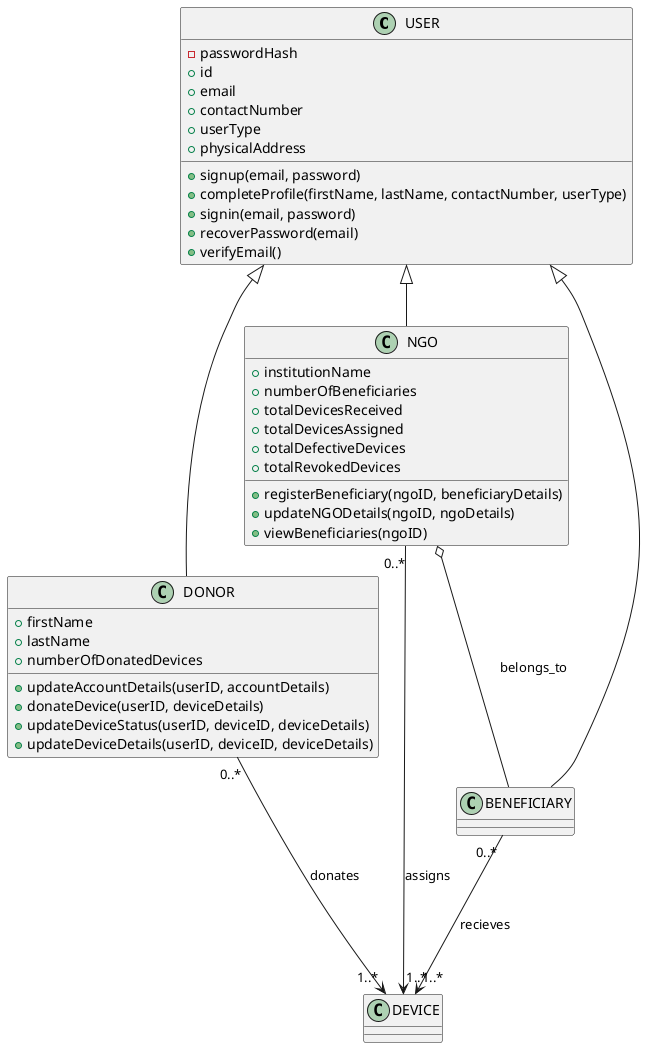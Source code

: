@startuml TechRelief
class USER {
 -passwordHash
 +id
 +email
 +contactNumber
 +userType
 +physicalAddress
 +signup(email, password)
 +completeProfile(firstName, lastName, contactNumber, userType)
 +signin(email, password)
 +recoverPassword(email)
 +verifyEmail()
}

class DONOR {
   +firstName
   +lastName
   +numberOfDonatedDevices
   +updateAccountDetails(userID, accountDetails)
   +donateDevice(userID, deviceDetails)
   +updateDeviceStatus(userID, deviceID, deviceDetails)
   +updateDeviceDetails(userID, deviceID, deviceDetails)
}

class NGO {
  +institutionName
  +numberOfBeneficiaries
  +totalDevicesReceived
  +totalDevicesAssigned
  +totalDefectiveDevices
  +totalRevokedDevices
  +registerBeneficiary(ngoID, beneficiaryDetails)
  +updateNGODetails(ngoID, ngoDetails)
  +viewBeneficiaries(ngoID)
}


/' 
 We need the BENEFICIARY entity since they have to also update on the plaform if they really
 received the donated device this helps with the certainty that they were really helped
 and it helps with realistic statistics and record keeping.
'/
class BENEFICIARY {
}

class DEVICE {
}


'Associations
USER ^-- NGO
USER ^-- BENEFICIARY
USER ^-- DONOR

/' 
 Being specific on the next line's association(Aggregation) 
 helps with clearly stating the relation ships between the parent and child.
 So in this case a BENEFICIARY can still exist after an NGO is deleted from the platform
'/
NGO o-- BENEFICIARY : belongs_to
DONOR "0..*" ---> "1..*" DEVICE: donates
NGO "0..*" ---> "1..*" DEVICE: assigns

/' 
 Can a BENEFICIARY receive more that one device????????
'/
BENEFICIARY "0..*" ---> "1..*" DEVICE: recieves

@enduml